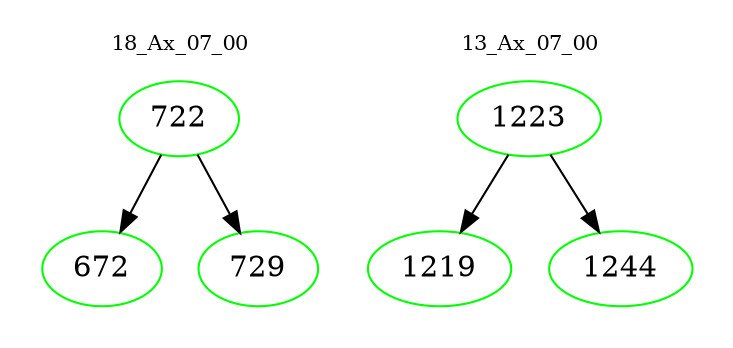 digraph{
subgraph cluster_0 {
color = white
label = "18_Ax_07_00";
fontsize=10;
T0_722 [label="722", color="green"]
T0_722 -> T0_672 [color="black"]
T0_672 [label="672", color="green"]
T0_722 -> T0_729 [color="black"]
T0_729 [label="729", color="green"]
}
subgraph cluster_1 {
color = white
label = "13_Ax_07_00";
fontsize=10;
T1_1223 [label="1223", color="green"]
T1_1223 -> T1_1219 [color="black"]
T1_1219 [label="1219", color="green"]
T1_1223 -> T1_1244 [color="black"]
T1_1244 [label="1244", color="green"]
}
}
